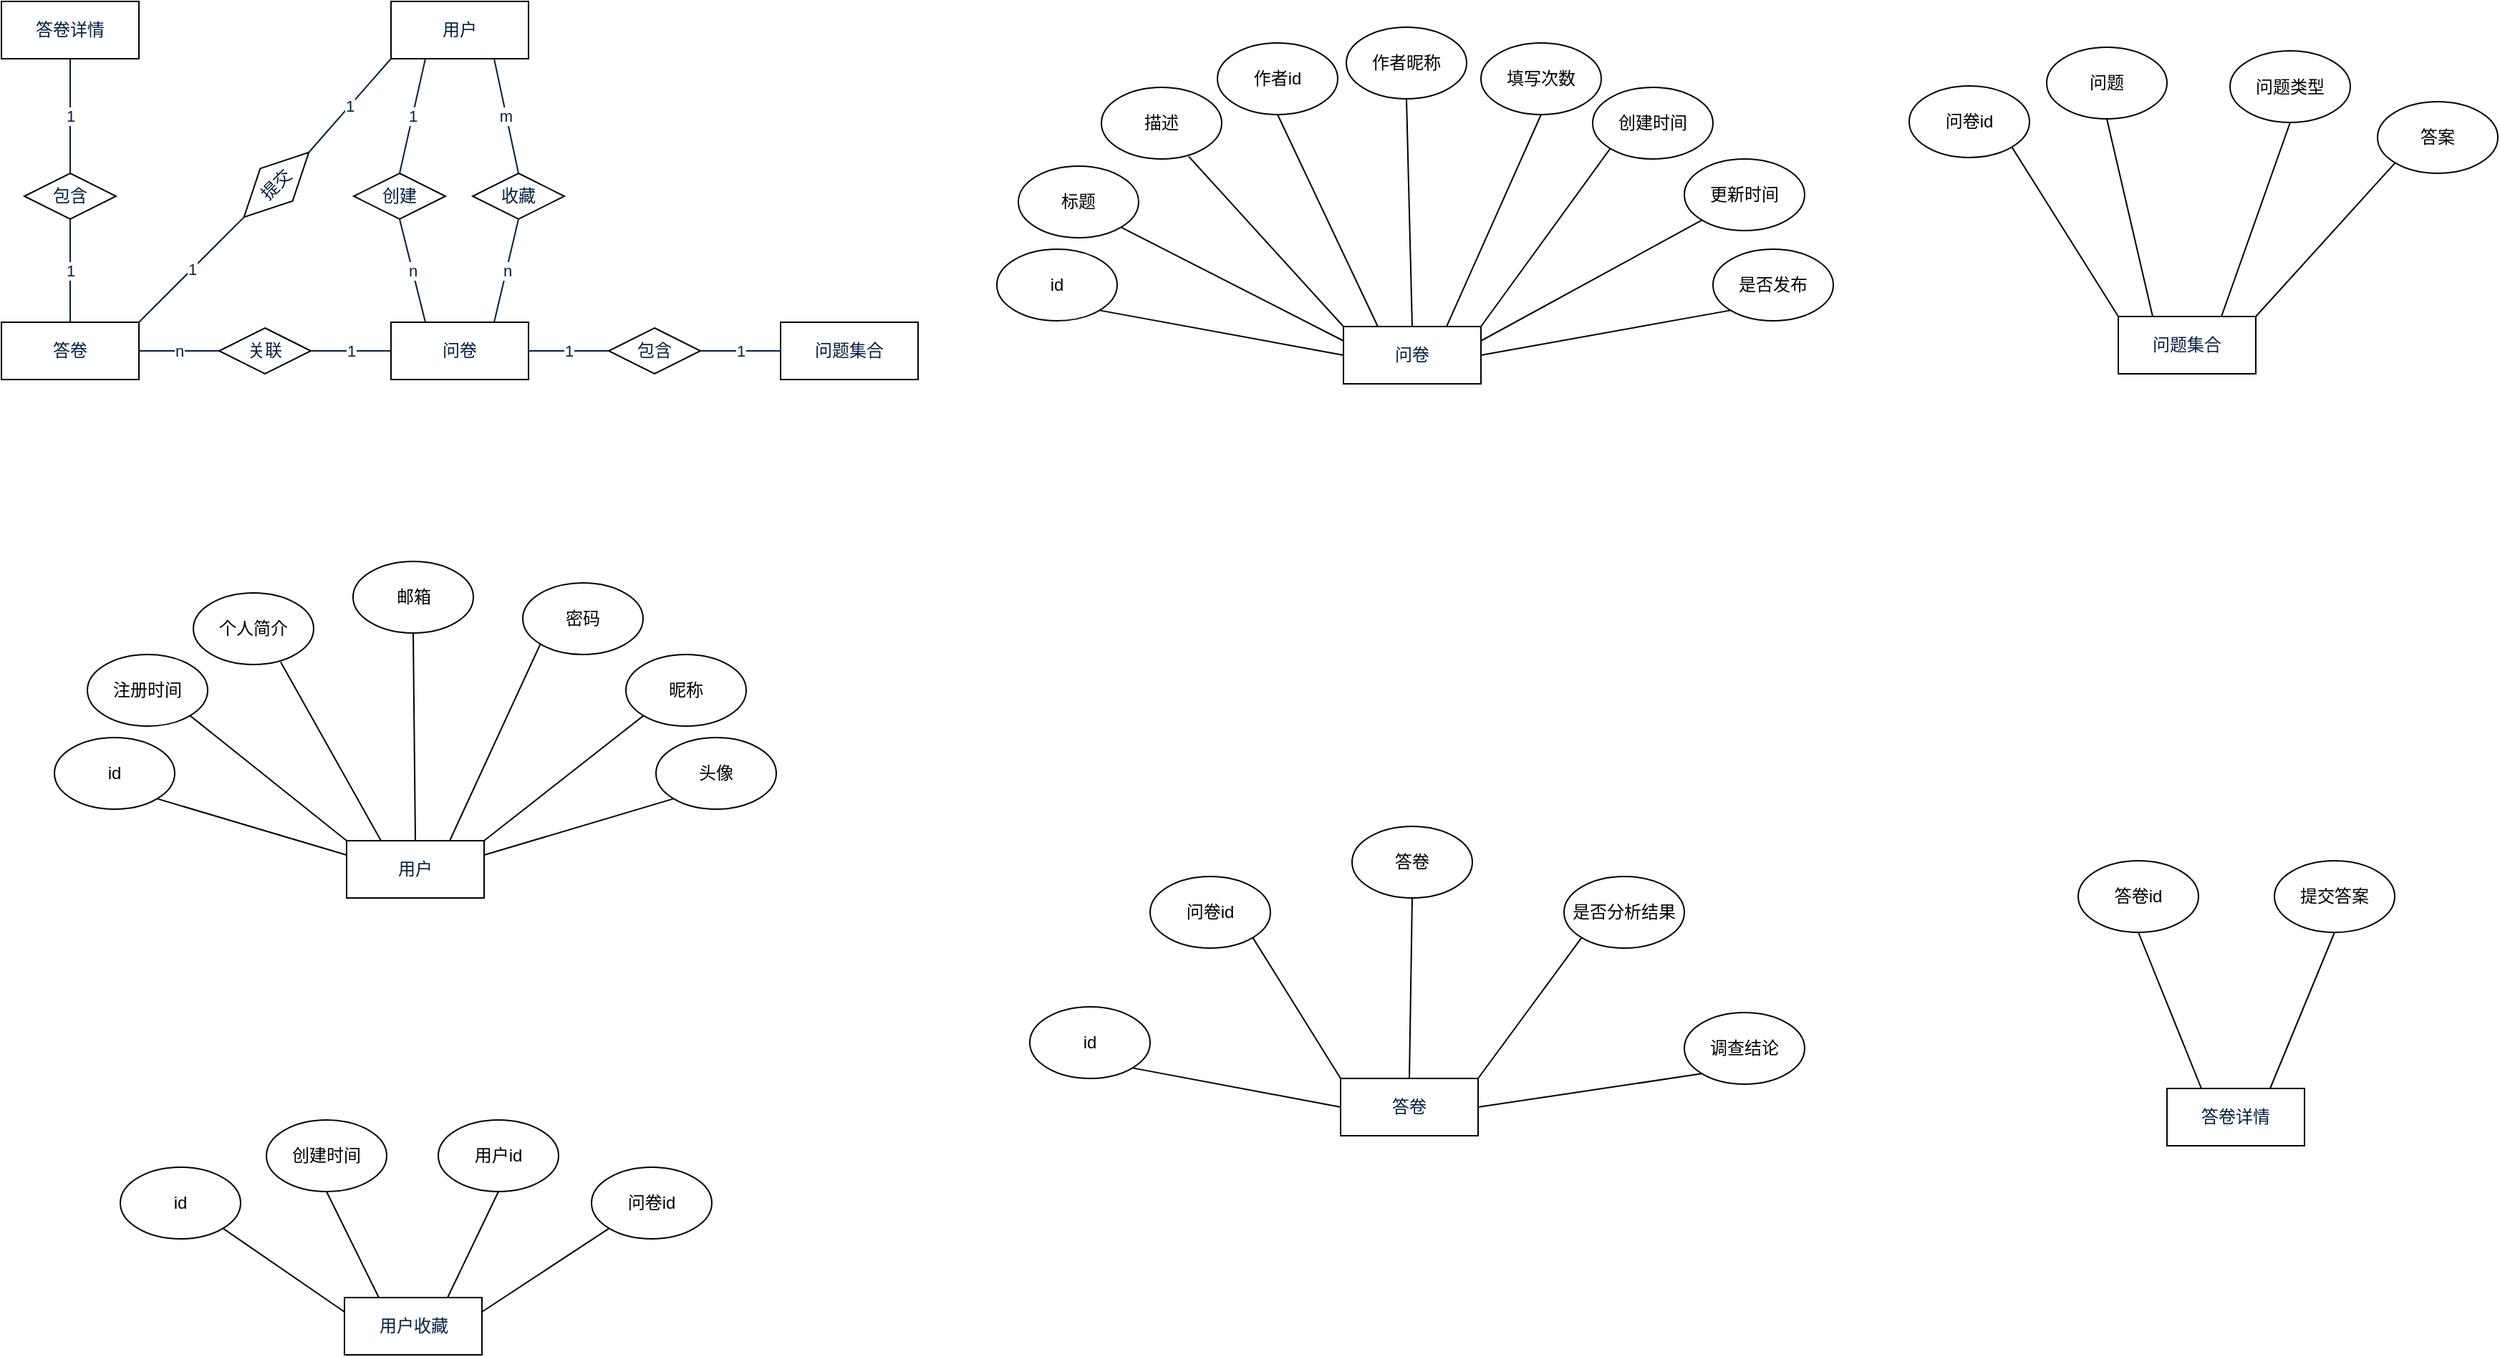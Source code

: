 <mxfile>
    <diagram id="sXY9B7wOANCcVcQ4eU1J" name="第 1 页">
        <mxGraphModel dx="1845" dy="1067" grid="0" gridSize="8" guides="1" tooltips="1" connect="1" arrows="1" fold="1" page="1" pageScale="1" pageWidth="1920" pageHeight="1200" background="#ffffff" math="0" shadow="0">
            <root>
                <mxCell id="0"/>
                <mxCell id="1" parent="0"/>
                <mxCell id="2" value="用户" style="rounded=0;whiteSpace=wrap;html=1;strokeColor=#000000;fillColor=#FFFFFF;fontColor=#081E40;" parent="1" vertex="1">
                    <mxGeometry x="352" y="111" width="96" height="40" as="geometry"/>
                </mxCell>
                <mxCell id="5" value="问卷" style="rounded=0;whiteSpace=wrap;html=1;strokeColor=#000000;fillColor=#FFFFFF;fontColor=#081E40;" parent="1" vertex="1">
                    <mxGeometry x="352" y="335" width="96" height="40" as="geometry"/>
                </mxCell>
                <mxCell id="6" value="问题集合" style="rounded=0;whiteSpace=wrap;html=1;strokeColor=#000000;fillColor=#FFFFFF;fontColor=#081E40;" parent="1" vertex="1">
                    <mxGeometry x="624" y="335" width="96" height="40" as="geometry"/>
                </mxCell>
                <mxCell id="8" value="包含" style="rhombus;whiteSpace=wrap;html=1;strokeColor=#000000;fontColor=#081E40;fillColor=#FFFFFF;" parent="1" vertex="1">
                    <mxGeometry x="504" y="339" width="64" height="32" as="geometry"/>
                </mxCell>
                <mxCell id="9" value="&lt;span style=&quot;background-color: rgb(255, 255, 255);&quot;&gt;1&lt;/span&gt;" style="endArrow=none;html=1;fontColor=#081E40;strokeColor=#081E40;entryX=0;entryY=0.5;entryDx=0;entryDy=0;exitX=1;exitY=0.5;exitDx=0;exitDy=0;" parent="1" source="5" target="8" edge="1">
                    <mxGeometry width="50" height="50" relative="1" as="geometry">
                        <mxPoint x="456" y="354.63" as="sourcePoint"/>
                        <mxPoint x="504" y="354.63" as="targetPoint"/>
                    </mxGeometry>
                </mxCell>
                <mxCell id="13" value="&lt;span style=&quot;background-color: rgb(255, 255, 255);&quot;&gt;1&lt;/span&gt;" style="endArrow=none;html=1;fontColor=#081E40;strokeColor=#081E40;entryX=0;entryY=0.5;entryDx=0;entryDy=0;exitX=1;exitY=0.5;exitDx=0;exitDy=0;" parent="1" source="8" target="6" edge="1">
                    <mxGeometry width="50" height="50" relative="1" as="geometry">
                        <mxPoint x="568" y="354.63" as="sourcePoint"/>
                        <mxPoint x="632" y="354.63" as="targetPoint"/>
                    </mxGeometry>
                </mxCell>
                <mxCell id="14" value="答卷" style="rounded=0;whiteSpace=wrap;html=1;strokeColor=#000000;fillColor=#FFFFFF;fontColor=#081E40;" parent="1" vertex="1">
                    <mxGeometry x="80" y="335" width="96" height="40" as="geometry"/>
                </mxCell>
                <mxCell id="18" value="关联" style="rhombus;whiteSpace=wrap;html=1;strokeColor=#000000;fontColor=#081E40;fillColor=#FFFFFF;" parent="1" vertex="1">
                    <mxGeometry x="232" y="339" width="64" height="32" as="geometry"/>
                </mxCell>
                <mxCell id="19" value="&lt;span style=&quot;background-color: rgb(255, 255, 255);&quot;&gt;n&lt;/span&gt;" style="endArrow=none;html=1;fontColor=#081E40;strokeColor=#081E40;entryX=0;entryY=0.5;entryDx=0;entryDy=0;exitX=1;exitY=0.5;exitDx=0;exitDy=0;" parent="1" source="14" target="18" edge="1">
                    <mxGeometry x="-0.006" width="50" height="50" relative="1" as="geometry">
                        <mxPoint x="184" y="359.0" as="sourcePoint"/>
                        <mxPoint x="240" y="358.63" as="targetPoint"/>
                        <mxPoint as="offset"/>
                    </mxGeometry>
                </mxCell>
                <mxCell id="20" value="&lt;span style=&quot;background-color: rgb(255, 255, 255);&quot;&gt;1&lt;/span&gt;" style="endArrow=none;html=1;fontColor=#081E40;strokeColor=#081E40;entryX=0;entryY=0.5;entryDx=0;entryDy=0;exitX=1;exitY=0.5;exitDx=0;exitDy=0;" parent="1" source="18" target="5" edge="1">
                    <mxGeometry width="50" height="50" relative="1" as="geometry">
                        <mxPoint x="304" y="358.63" as="sourcePoint"/>
                        <mxPoint x="360" y="359.0" as="targetPoint"/>
                        <Array as="points"/>
                    </mxGeometry>
                </mxCell>
                <mxCell id="21" value="创建" style="rhombus;whiteSpace=wrap;html=1;strokeColor=#000000;fontColor=#081E40;fillColor=#FFFFFF;" parent="1" vertex="1">
                    <mxGeometry x="326" y="231" width="64" height="32" as="geometry"/>
                </mxCell>
                <mxCell id="22" value="&lt;span style=&quot;background-color: rgb(255, 255, 255);&quot;&gt;1&lt;/span&gt;" style="endArrow=none;html=1;fontColor=#081E40;strokeColor=#081E40;exitX=0.5;exitY=0;exitDx=0;exitDy=0;entryX=0.25;entryY=1;entryDx=0;entryDy=0;" parent="1" source="21" target="2" edge="1">
                    <mxGeometry width="50" height="50" relative="1" as="geometry">
                        <mxPoint x="399.63" y="231.0" as="sourcePoint"/>
                        <mxPoint x="400" y="151" as="targetPoint"/>
                    </mxGeometry>
                </mxCell>
                <mxCell id="24" value="&lt;span style=&quot;background-color: rgb(255, 255, 255);&quot;&gt;n&lt;/span&gt;" style="endArrow=none;html=1;fontColor=#081E40;strokeColor=#081E40;exitX=0.25;exitY=0;exitDx=0;exitDy=0;entryX=0.5;entryY=1;entryDx=0;entryDy=0;" parent="1" source="5" target="21" edge="1">
                    <mxGeometry x="0.005" width="50" height="50" relative="1" as="geometry">
                        <mxPoint x="399.63" y="351" as="sourcePoint"/>
                        <mxPoint x="399.63" y="271" as="targetPoint"/>
                        <mxPoint as="offset"/>
                    </mxGeometry>
                </mxCell>
                <mxCell id="30" value="答卷详情" style="rounded=0;whiteSpace=wrap;html=1;strokeColor=#000000;fillColor=#FFFFFF;fontColor=#081E40;" parent="1" vertex="1">
                    <mxGeometry x="80" y="111" width="96" height="40" as="geometry"/>
                </mxCell>
                <mxCell id="31" value="包含" style="rhombus;whiteSpace=wrap;html=1;strokeColor=#000000;fontColor=#081E40;fillColor=#FFFFFF;" parent="1" vertex="1">
                    <mxGeometry x="96" y="231" width="64" height="32" as="geometry"/>
                </mxCell>
                <mxCell id="34" value="提交" style="rhombus;whiteSpace=wrap;html=1;strokeColor=#000000;fontColor=#081E40;fillColor=#FFFFFF;rotation=-45;" parent="1" vertex="1">
                    <mxGeometry x="240" y="223" width="64" height="32" as="geometry"/>
                </mxCell>
                <mxCell id="43" value="&lt;span style=&quot;background-color: rgb(255, 255, 255);&quot;&gt;1&lt;/span&gt;" style="endArrow=none;html=1;fontColor=#081E40;strokeColor=#081E40;exitX=0.5;exitY=0;exitDx=0;exitDy=0;entryX=0.5;entryY=1;entryDx=0;entryDy=0;" parent="1" source="31" target="30" edge="1">
                    <mxGeometry x="0.005" width="50" height="50" relative="1" as="geometry">
                        <mxPoint x="168" y="231" as="sourcePoint"/>
                        <mxPoint x="168" y="159" as="targetPoint"/>
                        <mxPoint as="offset"/>
                    </mxGeometry>
                </mxCell>
                <mxCell id="44" value="&lt;span style=&quot;background-color: rgb(255, 255, 255);&quot;&gt;1&lt;/span&gt;" style="endArrow=none;html=1;fontColor=#081E40;strokeColor=#081E40;exitX=0.5;exitY=0;exitDx=0;exitDy=0;entryX=0.5;entryY=1;entryDx=0;entryDy=0;" parent="1" source="14" target="31" edge="1">
                    <mxGeometry x="0.005" width="50" height="50" relative="1" as="geometry">
                        <mxPoint x="160.0" y="339" as="sourcePoint"/>
                        <mxPoint x="160" y="259" as="targetPoint"/>
                        <mxPoint as="offset"/>
                    </mxGeometry>
                </mxCell>
                <mxCell id="45" value="&lt;span style=&quot;background-color: rgb(255, 255, 255);&quot;&gt;1&lt;/span&gt;" style="endArrow=none;html=1;fontColor=#081E40;strokeColor=#081E40;exitX=1;exitY=0;exitDx=0;exitDy=0;entryX=0;entryY=0.5;entryDx=0;entryDy=0;" parent="1" source="14" target="34" edge="1">
                    <mxGeometry width="50" height="50" relative="1" as="geometry">
                        <mxPoint x="240" y="207" as="sourcePoint"/>
                        <mxPoint x="240" y="127" as="targetPoint"/>
                    </mxGeometry>
                </mxCell>
                <mxCell id="46" value="&lt;span style=&quot;background-color: rgb(255, 255, 255);&quot;&gt;1&lt;/span&gt;" style="endArrow=none;html=1;fontColor=#081E40;strokeColor=#081E40;exitX=1;exitY=0.5;exitDx=0;exitDy=0;entryX=0;entryY=1;entryDx=0;entryDy=0;" parent="1" source="34" target="2" edge="1">
                    <mxGeometry width="50" height="50" relative="1" as="geometry">
                        <mxPoint x="248" y="215" as="sourcePoint"/>
                        <mxPoint x="248" y="135" as="targetPoint"/>
                    </mxGeometry>
                </mxCell>
                <mxCell id="47" value="收藏" style="rhombus;whiteSpace=wrap;html=1;strokeColor=#000000;fontColor=#081E40;fillColor=#FFFFFF;" parent="1" vertex="1">
                    <mxGeometry x="409" y="231" width="64" height="32" as="geometry"/>
                </mxCell>
                <mxCell id="48" value="&lt;span style=&quot;background-color: rgb(255, 255, 255);&quot;&gt;m&lt;/span&gt;" style="endArrow=none;html=1;fontColor=#081E40;strokeColor=#081E40;exitX=0.5;exitY=0;exitDx=0;exitDy=0;entryX=0.75;entryY=1;entryDx=0;entryDy=0;" parent="1" source="47" target="2" edge="1">
                    <mxGeometry x="0.001" width="50" height="50" relative="1" as="geometry">
                        <mxPoint x="407.63" y="239.0" as="sourcePoint"/>
                        <mxPoint x="408" y="159" as="targetPoint"/>
                        <mxPoint as="offset"/>
                    </mxGeometry>
                </mxCell>
                <mxCell id="49" value="&lt;span style=&quot;background-color: rgb(255, 255, 255);&quot;&gt;n&lt;/span&gt;" style="endArrow=none;html=1;fontColor=#081E40;strokeColor=#081E40;exitX=0.75;exitY=0;exitDx=0;exitDy=0;entryX=0.5;entryY=1;entryDx=0;entryDy=0;" parent="1" source="5" target="47" edge="1">
                    <mxGeometry x="0.005" width="50" height="50" relative="1" as="geometry">
                        <mxPoint x="408" y="343" as="sourcePoint"/>
                        <mxPoint x="407.63" y="279" as="targetPoint"/>
                        <mxPoint as="offset"/>
                    </mxGeometry>
                </mxCell>
                <mxCell id="55" value="用户" style="rounded=0;whiteSpace=wrap;html=1;strokeColor=#000000;fillColor=#FFFFFF;fontColor=#081E40;" parent="1" vertex="1">
                    <mxGeometry x="321" y="697" width="96" height="40" as="geometry"/>
                </mxCell>
                <mxCell id="56" value="个人简介" style="ellipse;whiteSpace=wrap;html=1;fillColor=none;strokeColor=#000000;fontColor=#000000;" parent="1" vertex="1">
                    <mxGeometry x="214" y="524" width="84" height="50" as="geometry"/>
                </mxCell>
                <mxCell id="68" value="邮箱" style="ellipse;whiteSpace=wrap;html=1;fillColor=none;strokeColor=#000000;fontColor=#000000;" parent="1" vertex="1">
                    <mxGeometry x="325.5" y="502" width="84" height="50" as="geometry"/>
                </mxCell>
                <mxCell id="69" value="密码" style="ellipse;whiteSpace=wrap;html=1;fillColor=none;strokeColor=#000000;fontColor=#000000;" parent="1" vertex="1">
                    <mxGeometry x="444" y="517" width="84" height="50" as="geometry"/>
                </mxCell>
                <mxCell id="70" value="昵称" style="ellipse;whiteSpace=wrap;html=1;fillColor=none;strokeColor=#000000;fontColor=#000000;" parent="1" vertex="1">
                    <mxGeometry x="516" y="567" width="84" height="50" as="geometry"/>
                </mxCell>
                <mxCell id="71" value="注册时间" style="ellipse;whiteSpace=wrap;html=1;fillColor=none;strokeColor=#000000;fontColor=#000000;" parent="1" vertex="1">
                    <mxGeometry x="140" y="567" width="84" height="50" as="geometry"/>
                </mxCell>
                <mxCell id="72" value="头像" style="ellipse;whiteSpace=wrap;html=1;fillColor=none;strokeColor=#000000;fontColor=#000000;" parent="1" vertex="1">
                    <mxGeometry x="537" y="625" width="84" height="50" as="geometry"/>
                </mxCell>
                <mxCell id="73" value="id" style="ellipse;whiteSpace=wrap;html=1;fillColor=none;strokeColor=#000000;fontColor=#000000;" parent="1" vertex="1">
                    <mxGeometry x="117" y="625" width="84" height="50" as="geometry"/>
                </mxCell>
                <mxCell id="75" value="" style="endArrow=none;html=1;fontColor=#000000;entryX=1;entryY=1;entryDx=0;entryDy=0;exitX=0;exitY=0.25;exitDx=0;exitDy=0;strokeColor=#000000;" parent="1" source="55" target="73" edge="1">
                    <mxGeometry width="50" height="50" relative="1" as="geometry">
                        <mxPoint x="302" y="667" as="sourcePoint"/>
                        <mxPoint x="352" y="617" as="targetPoint"/>
                    </mxGeometry>
                </mxCell>
                <mxCell id="76" value="" style="endArrow=none;html=1;fontColor=#000000;entryX=1;entryY=1;entryDx=0;entryDy=0;exitX=0;exitY=0;exitDx=0;exitDy=0;strokeColor=#000000;" parent="1" source="55" target="71" edge="1">
                    <mxGeometry width="50" height="50" relative="1" as="geometry">
                        <mxPoint x="329" y="715" as="sourcePoint"/>
                        <mxPoint x="196.906" y="675.553" as="targetPoint"/>
                    </mxGeometry>
                </mxCell>
                <mxCell id="77" value="" style="endArrow=none;html=1;fontColor=#000000;entryX=0.726;entryY=0.965;entryDx=0;entryDy=0;exitX=0.25;exitY=0;exitDx=0;exitDy=0;strokeColor=#000000;entryPerimeter=0;" parent="1" source="55" target="56" edge="1">
                    <mxGeometry width="50" height="50" relative="1" as="geometry">
                        <mxPoint x="337" y="723" as="sourcePoint"/>
                        <mxPoint x="204.906" y="683.553" as="targetPoint"/>
                    </mxGeometry>
                </mxCell>
                <mxCell id="78" value="" style="endArrow=none;html=1;fontColor=#000000;entryX=0.5;entryY=1;entryDx=0;entryDy=0;exitX=0.5;exitY=0;exitDx=0;exitDy=0;strokeColor=#000000;" parent="1" source="55" target="68" edge="1">
                    <mxGeometry width="50" height="50" relative="1" as="geometry">
                        <mxPoint x="345" y="731" as="sourcePoint"/>
                        <mxPoint x="212.906" y="691.553" as="targetPoint"/>
                    </mxGeometry>
                </mxCell>
                <mxCell id="79" value="" style="endArrow=none;html=1;fontColor=#000000;entryX=0;entryY=1;entryDx=0;entryDy=0;exitX=0.75;exitY=0;exitDx=0;exitDy=0;strokeColor=#000000;" parent="1" source="55" target="69" edge="1">
                    <mxGeometry width="50" height="50" relative="1" as="geometry">
                        <mxPoint x="353" y="739" as="sourcePoint"/>
                        <mxPoint x="220.906" y="699.553" as="targetPoint"/>
                    </mxGeometry>
                </mxCell>
                <mxCell id="80" value="" style="endArrow=none;html=1;fontColor=#000000;entryX=0;entryY=1;entryDx=0;entryDy=0;exitX=1;exitY=0;exitDx=0;exitDy=0;strokeColor=#000000;" parent="1" source="55" target="70" edge="1">
                    <mxGeometry width="50" height="50" relative="1" as="geometry">
                        <mxPoint x="361" y="747" as="sourcePoint"/>
                        <mxPoint x="228.906" y="707.553" as="targetPoint"/>
                    </mxGeometry>
                </mxCell>
                <mxCell id="81" value="" style="endArrow=none;html=1;fontColor=#000000;entryX=0;entryY=1;entryDx=0;entryDy=0;exitX=1;exitY=0.25;exitDx=0;exitDy=0;strokeColor=#000000;" parent="1" source="55" target="72" edge="1">
                    <mxGeometry width="50" height="50" relative="1" as="geometry">
                        <mxPoint x="425" y="705" as="sourcePoint"/>
                        <mxPoint x="504.094" y="585.553" as="targetPoint"/>
                    </mxGeometry>
                </mxCell>
                <mxCell id="82" value="用户收藏" style="rounded=0;whiteSpace=wrap;html=1;strokeColor=#000000;fillColor=#FFFFFF;fontColor=#081E40;" parent="1" vertex="1">
                    <mxGeometry x="319.5" y="1016" width="96" height="40" as="geometry"/>
                </mxCell>
                <mxCell id="84" value="用户id" style="ellipse;whiteSpace=wrap;html=1;fillColor=none;strokeColor=#000000;fontColor=#000000;" parent="1" vertex="1">
                    <mxGeometry x="385" y="892" width="84" height="50" as="geometry"/>
                </mxCell>
                <mxCell id="87" value="创建时间" style="ellipse;whiteSpace=wrap;html=1;fillColor=none;strokeColor=#000000;fontColor=#000000;" parent="1" vertex="1">
                    <mxGeometry x="265" y="892" width="84" height="50" as="geometry"/>
                </mxCell>
                <mxCell id="88" value="问卷id" style="ellipse;whiteSpace=wrap;html=1;fillColor=none;strokeColor=#000000;fontColor=#000000;" parent="1" vertex="1">
                    <mxGeometry x="492" y="925" width="84" height="50" as="geometry"/>
                </mxCell>
                <mxCell id="89" value="id" style="ellipse;whiteSpace=wrap;html=1;fillColor=none;strokeColor=#000000;fontColor=#000000;" parent="1" vertex="1">
                    <mxGeometry x="163" y="925" width="84" height="50" as="geometry"/>
                </mxCell>
                <mxCell id="90" value="" style="endArrow=none;html=1;fontColor=#000000;entryX=1;entryY=1;entryDx=0;entryDy=0;exitX=0;exitY=0.25;exitDx=0;exitDy=0;strokeColor=#000000;" parent="1" source="82" target="89" edge="1">
                    <mxGeometry width="50" height="50" relative="1" as="geometry">
                        <mxPoint x="300.5" y="986" as="sourcePoint"/>
                        <mxPoint x="350.5" y="936" as="targetPoint"/>
                    </mxGeometry>
                </mxCell>
                <mxCell id="91" value="" style="endArrow=none;html=1;fontColor=#000000;entryX=0.5;entryY=1;entryDx=0;entryDy=0;exitX=0.25;exitY=0;exitDx=0;exitDy=0;strokeColor=#000000;" parent="1" source="82" target="87" edge="1">
                    <mxGeometry width="50" height="50" relative="1" as="geometry">
                        <mxPoint x="327.5" y="1034" as="sourcePoint"/>
                        <mxPoint x="195.406" y="994.553" as="targetPoint"/>
                    </mxGeometry>
                </mxCell>
                <mxCell id="93" value="" style="endArrow=none;html=1;fontColor=#000000;entryX=0.5;entryY=1;entryDx=0;entryDy=0;exitX=0.75;exitY=0;exitDx=0;exitDy=0;strokeColor=#000000;" parent="1" source="82" target="84" edge="1">
                    <mxGeometry width="50" height="50" relative="1" as="geometry">
                        <mxPoint x="343.5" y="1050" as="sourcePoint"/>
                        <mxPoint x="211.406" y="1010.553" as="targetPoint"/>
                    </mxGeometry>
                </mxCell>
                <mxCell id="96" value="" style="endArrow=none;html=1;fontColor=#000000;entryX=0;entryY=1;entryDx=0;entryDy=0;exitX=1;exitY=0.25;exitDx=0;exitDy=0;strokeColor=#000000;" parent="1" source="82" target="88" edge="1">
                    <mxGeometry width="50" height="50" relative="1" as="geometry">
                        <mxPoint x="423.5" y="1024" as="sourcePoint"/>
                        <mxPoint x="502.594" y="904.553" as="targetPoint"/>
                    </mxGeometry>
                </mxCell>
                <mxCell id="97" value="问卷" style="rounded=0;whiteSpace=wrap;html=1;strokeColor=#000000;fillColor=#FFFFFF;fontColor=#081E40;" parent="1" vertex="1">
                    <mxGeometry x="1017" y="338" width="96" height="40" as="geometry"/>
                </mxCell>
                <mxCell id="98" value="描述" style="ellipse;whiteSpace=wrap;html=1;fillColor=none;strokeColor=#000000;fontColor=#000000;" parent="1" vertex="1">
                    <mxGeometry x="848" y="171" width="84" height="50" as="geometry"/>
                </mxCell>
                <mxCell id="99" value="作者id" style="ellipse;whiteSpace=wrap;html=1;fillColor=none;strokeColor=#000000;fontColor=#000000;" parent="1" vertex="1">
                    <mxGeometry x="929" y="140" width="84" height="50" as="geometry"/>
                </mxCell>
                <mxCell id="100" value="作者昵称" style="ellipse;whiteSpace=wrap;html=1;fillColor=none;strokeColor=#000000;fontColor=#000000;" parent="1" vertex="1">
                    <mxGeometry x="1019" y="129" width="84" height="50" as="geometry"/>
                </mxCell>
                <mxCell id="101" value="填写次数" style="ellipse;whiteSpace=wrap;html=1;fillColor=none;strokeColor=#000000;fontColor=#000000;" parent="1" vertex="1">
                    <mxGeometry x="1113" y="140" width="84" height="50" as="geometry"/>
                </mxCell>
                <mxCell id="102" value="标题" style="ellipse;whiteSpace=wrap;html=1;fillColor=none;strokeColor=#000000;fontColor=#000000;" parent="1" vertex="1">
                    <mxGeometry x="790" y="226" width="84" height="50" as="geometry"/>
                </mxCell>
                <mxCell id="103" value="创建时间" style="ellipse;whiteSpace=wrap;html=1;fillColor=none;strokeColor=#000000;fontColor=#000000;" parent="1" vertex="1">
                    <mxGeometry x="1191" y="171" width="84" height="50" as="geometry"/>
                </mxCell>
                <mxCell id="104" value="id" style="ellipse;whiteSpace=wrap;html=1;fillColor=none;strokeColor=#000000;fontColor=#000000;" parent="1" vertex="1">
                    <mxGeometry x="775" y="284" width="84" height="50" as="geometry"/>
                </mxCell>
                <mxCell id="105" value="" style="endArrow=none;html=1;fontColor=#000000;entryX=1;entryY=1;entryDx=0;entryDy=0;exitX=0;exitY=0.5;exitDx=0;exitDy=0;strokeColor=#000000;" parent="1" source="97" target="104" edge="1">
                    <mxGeometry width="50" height="50" relative="1" as="geometry">
                        <mxPoint x="994" y="276" as="sourcePoint"/>
                        <mxPoint x="1044" y="226" as="targetPoint"/>
                    </mxGeometry>
                </mxCell>
                <mxCell id="106" value="" style="endArrow=none;html=1;fontColor=#000000;entryX=1;entryY=1;entryDx=0;entryDy=0;exitX=0;exitY=0.25;exitDx=0;exitDy=0;strokeColor=#000000;" parent="1" source="97" target="102" edge="1">
                    <mxGeometry width="50" height="50" relative="1" as="geometry">
                        <mxPoint x="1021" y="324" as="sourcePoint"/>
                        <mxPoint x="888.906" y="284.553" as="targetPoint"/>
                    </mxGeometry>
                </mxCell>
                <mxCell id="107" value="" style="endArrow=none;html=1;fontColor=#000000;entryX=0.726;entryY=0.965;entryDx=0;entryDy=0;exitX=0;exitY=0;exitDx=0;exitDy=0;strokeColor=#000000;entryPerimeter=0;" parent="1" source="97" target="98" edge="1">
                    <mxGeometry width="50" height="50" relative="1" as="geometry">
                        <mxPoint x="1029" y="332" as="sourcePoint"/>
                        <mxPoint x="896.906" y="292.553" as="targetPoint"/>
                    </mxGeometry>
                </mxCell>
                <mxCell id="108" value="" style="endArrow=none;html=1;fontColor=#000000;entryX=0.5;entryY=1;entryDx=0;entryDy=0;exitX=0.25;exitY=0;exitDx=0;exitDy=0;strokeColor=#000000;" parent="1" source="97" target="99" edge="1">
                    <mxGeometry width="50" height="50" relative="1" as="geometry">
                        <mxPoint x="1037" y="340" as="sourcePoint"/>
                        <mxPoint x="904.906" y="300.553" as="targetPoint"/>
                    </mxGeometry>
                </mxCell>
                <mxCell id="109" value="" style="endArrow=none;html=1;fontColor=#000000;entryX=0.5;entryY=1;entryDx=0;entryDy=0;exitX=0.5;exitY=0;exitDx=0;exitDy=0;strokeColor=#000000;" parent="1" source="97" target="100" edge="1">
                    <mxGeometry width="50" height="50" relative="1" as="geometry">
                        <mxPoint x="1045" y="348" as="sourcePoint"/>
                        <mxPoint x="912.906" y="308.553" as="targetPoint"/>
                    </mxGeometry>
                </mxCell>
                <mxCell id="110" value="" style="endArrow=none;html=1;fontColor=#000000;entryX=0.5;entryY=1;entryDx=0;entryDy=0;exitX=0.75;exitY=0;exitDx=0;exitDy=0;strokeColor=#000000;" parent="1" source="97" target="101" edge="1">
                    <mxGeometry width="50" height="50" relative="1" as="geometry">
                        <mxPoint x="1053" y="356" as="sourcePoint"/>
                        <mxPoint x="920.906" y="316.553" as="targetPoint"/>
                    </mxGeometry>
                </mxCell>
                <mxCell id="111" value="" style="endArrow=none;html=1;fontColor=#000000;entryX=0;entryY=1;entryDx=0;entryDy=0;exitX=1;exitY=0;exitDx=0;exitDy=0;strokeColor=#000000;" parent="1" source="97" target="103" edge="1">
                    <mxGeometry width="50" height="50" relative="1" as="geometry">
                        <mxPoint x="1117" y="314" as="sourcePoint"/>
                        <mxPoint x="1196.094" y="194.553" as="targetPoint"/>
                    </mxGeometry>
                </mxCell>
                <mxCell id="113" value="更新时间" style="ellipse;whiteSpace=wrap;html=1;fillColor=none;strokeColor=#000000;fontColor=#000000;" parent="1" vertex="1">
                    <mxGeometry x="1255" y="221" width="84" height="50" as="geometry"/>
                </mxCell>
                <mxCell id="114" value="" style="endArrow=none;html=1;fontColor=#000000;entryX=0;entryY=1;entryDx=0;entryDy=0;exitX=1;exitY=0.25;exitDx=0;exitDy=0;strokeColor=#000000;" parent="1" source="97" target="113" edge="1">
                    <mxGeometry width="50" height="50" relative="1" as="geometry">
                        <mxPoint x="1117" y="324" as="sourcePoint"/>
                        <mxPoint x="1204.094" y="202.553" as="targetPoint"/>
                    </mxGeometry>
                </mxCell>
                <mxCell id="121" value="是否发布" style="ellipse;whiteSpace=wrap;html=1;fillColor=none;strokeColor=#000000;fontColor=#000000;" parent="1" vertex="1">
                    <mxGeometry x="1275" y="284" width="84" height="50" as="geometry"/>
                </mxCell>
                <mxCell id="122" value="" style="endArrow=none;html=1;fontColor=#000000;entryX=0;entryY=1;entryDx=0;entryDy=0;exitX=1;exitY=0.5;exitDx=0;exitDy=0;strokeColor=#000000;" parent="1" source="97" target="121" edge="1">
                    <mxGeometry width="50" height="50" relative="1" as="geometry">
                        <mxPoint x="1125.0" y="332" as="sourcePoint"/>
                        <mxPoint x="1212.094" y="210.553" as="targetPoint"/>
                    </mxGeometry>
                </mxCell>
                <mxCell id="123" value="问题集合" style="rounded=0;whiteSpace=wrap;html=1;strokeColor=#000000;fillColor=#FFFFFF;fontColor=#081E40;" parent="1" vertex="1">
                    <mxGeometry x="1558" y="331" width="96" height="40" as="geometry"/>
                </mxCell>
                <mxCell id="124" value="答案" style="ellipse;whiteSpace=wrap;html=1;fillColor=none;strokeColor=#000000;fontColor=#000000;" parent="1" vertex="1">
                    <mxGeometry x="1739" y="181" width="84" height="50" as="geometry"/>
                </mxCell>
                <mxCell id="128" value="问题" style="ellipse;whiteSpace=wrap;html=1;fillColor=none;strokeColor=#000000;fontColor=#000000;" parent="1" vertex="1">
                    <mxGeometry x="1508" y="143" width="84" height="50" as="geometry"/>
                </mxCell>
                <mxCell id="130" value="问卷id" style="ellipse;whiteSpace=wrap;html=1;fillColor=none;strokeColor=#000000;fontColor=#000000;" parent="1" vertex="1">
                    <mxGeometry x="1412" y="170" width="84" height="50" as="geometry"/>
                </mxCell>
                <mxCell id="131" value="" style="endArrow=none;html=1;fontColor=#000000;entryX=1;entryY=1;entryDx=0;entryDy=0;exitX=0;exitY=0;exitDx=0;exitDy=0;strokeColor=#000000;" parent="1" source="123" target="130" edge="1">
                    <mxGeometry width="50" height="50" relative="1" as="geometry">
                        <mxPoint x="1535" y="269" as="sourcePoint"/>
                        <mxPoint x="1585" y="219" as="targetPoint"/>
                    </mxGeometry>
                </mxCell>
                <mxCell id="132" value="" style="endArrow=none;html=1;fontColor=#000000;entryX=0.5;entryY=1;entryDx=0;entryDy=0;exitX=0.25;exitY=0;exitDx=0;exitDy=0;strokeColor=#000000;" parent="1" source="123" target="128" edge="1">
                    <mxGeometry width="50" height="50" relative="1" as="geometry">
                        <mxPoint x="1562" y="317" as="sourcePoint"/>
                        <mxPoint x="1429.906" y="277.553" as="targetPoint"/>
                    </mxGeometry>
                </mxCell>
                <mxCell id="133" value="" style="endArrow=none;html=1;fontColor=#000000;entryX=0;entryY=1;entryDx=0;entryDy=0;exitX=1;exitY=0;exitDx=0;exitDy=0;strokeColor=#000000;" parent="1" source="123" target="124" edge="1">
                    <mxGeometry width="50" height="50" relative="1" as="geometry">
                        <mxPoint x="1570" y="325" as="sourcePoint"/>
                        <mxPoint x="1437.906" y="285.553" as="targetPoint"/>
                    </mxGeometry>
                </mxCell>
                <mxCell id="142" value="答卷" style="rounded=0;whiteSpace=wrap;html=1;strokeColor=#000000;fillColor=#FFFFFF;fontColor=#081E40;" parent="1" vertex="1">
                    <mxGeometry x="1015" y="863" width="96" height="40" as="geometry"/>
                </mxCell>
                <mxCell id="143" value="答卷" style="ellipse;whiteSpace=wrap;html=1;fillColor=none;strokeColor=#000000;fontColor=#000000;" parent="1" vertex="1">
                    <mxGeometry x="1023" y="687" width="84" height="50" as="geometry"/>
                </mxCell>
                <mxCell id="144" value="是否分析结果" style="ellipse;whiteSpace=wrap;html=1;fillColor=none;strokeColor=#000000;fontColor=#000000;" parent="1" vertex="1">
                    <mxGeometry x="1171" y="722" width="84" height="50" as="geometry"/>
                </mxCell>
                <mxCell id="145" value="调查结论" style="ellipse;whiteSpace=wrap;html=1;fillColor=none;strokeColor=#000000;fontColor=#000000;" parent="1" vertex="1">
                    <mxGeometry x="1255" y="817" width="84" height="50" as="geometry"/>
                </mxCell>
                <mxCell id="147" value="问卷id" style="ellipse;whiteSpace=wrap;html=1;fillColor=none;strokeColor=#000000;fontColor=#000000;" parent="1" vertex="1">
                    <mxGeometry x="882" y="722" width="84" height="50" as="geometry"/>
                </mxCell>
                <mxCell id="149" value="id" style="ellipse;whiteSpace=wrap;html=1;fillColor=none;strokeColor=#000000;fontColor=#000000;" parent="1" vertex="1">
                    <mxGeometry x="798" y="813" width="84" height="50" as="geometry"/>
                </mxCell>
                <mxCell id="150" value="" style="endArrow=none;html=1;fontColor=#000000;entryX=1;entryY=1;entryDx=0;entryDy=0;exitX=0;exitY=0.5;exitDx=0;exitDy=0;strokeColor=#000000;" parent="1" source="142" target="149" edge="1">
                    <mxGeometry width="50" height="50" relative="1" as="geometry">
                        <mxPoint x="992" y="801" as="sourcePoint"/>
                        <mxPoint x="1042" y="751" as="targetPoint"/>
                    </mxGeometry>
                </mxCell>
                <mxCell id="151" value="" style="endArrow=none;html=1;fontColor=#000000;entryX=1;entryY=1;entryDx=0;entryDy=0;exitX=0;exitY=0;exitDx=0;exitDy=0;strokeColor=#000000;" parent="1" source="142" target="147" edge="1">
                    <mxGeometry width="50" height="50" relative="1" as="geometry">
                        <mxPoint x="1019" y="849" as="sourcePoint"/>
                        <mxPoint x="886.906" y="809.553" as="targetPoint"/>
                    </mxGeometry>
                </mxCell>
                <mxCell id="152" value="" style="endArrow=none;html=1;fontColor=#000000;entryX=0.5;entryY=1;entryDx=0;entryDy=0;exitX=0.5;exitY=0;exitDx=0;exitDy=0;strokeColor=#000000;" parent="1" source="142" target="143" edge="1">
                    <mxGeometry width="50" height="50" relative="1" as="geometry">
                        <mxPoint x="1027" y="857" as="sourcePoint"/>
                        <mxPoint x="894.906" y="817.553" as="targetPoint"/>
                    </mxGeometry>
                </mxCell>
                <mxCell id="153" value="" style="endArrow=none;html=1;fontColor=#000000;entryX=0;entryY=1;entryDx=0;entryDy=0;exitX=1;exitY=0;exitDx=0;exitDy=0;strokeColor=#000000;" parent="1" source="142" target="144" edge="1">
                    <mxGeometry width="50" height="50" relative="1" as="geometry">
                        <mxPoint x="1035" y="865" as="sourcePoint"/>
                        <mxPoint x="902.906" y="825.553" as="targetPoint"/>
                    </mxGeometry>
                </mxCell>
                <mxCell id="154" value="" style="endArrow=none;html=1;fontColor=#000000;entryX=0;entryY=1;entryDx=0;entryDy=0;exitX=1;exitY=0.5;exitDx=0;exitDy=0;strokeColor=#000000;" parent="1" source="142" target="145" edge="1">
                    <mxGeometry width="50" height="50" relative="1" as="geometry">
                        <mxPoint x="1043" y="873" as="sourcePoint"/>
                        <mxPoint x="910.906" y="833.553" as="targetPoint"/>
                    </mxGeometry>
                </mxCell>
                <mxCell id="161" value="答卷详情" style="rounded=0;whiteSpace=wrap;html=1;strokeColor=#000000;fillColor=#FFFFFF;fontColor=#081E40;" parent="1" vertex="1">
                    <mxGeometry x="1592" y="870" width="96" height="40" as="geometry"/>
                </mxCell>
                <mxCell id="163" value="答卷id" style="ellipse;whiteSpace=wrap;html=1;fillColor=none;strokeColor=#000000;fontColor=#000000;" parent="1" vertex="1">
                    <mxGeometry x="1530" y="711" width="84" height="50" as="geometry"/>
                </mxCell>
                <mxCell id="164" value="提交答案" style="ellipse;whiteSpace=wrap;html=1;fillColor=none;strokeColor=#000000;fontColor=#000000;" parent="1" vertex="1">
                    <mxGeometry x="1667" y="711" width="84" height="50" as="geometry"/>
                </mxCell>
                <mxCell id="172" value="" style="endArrow=none;html=1;fontColor=#000000;entryX=0.5;entryY=1;entryDx=0;entryDy=0;exitX=0.25;exitY=0;exitDx=0;exitDy=0;strokeColor=#000000;" parent="1" source="161" target="163" edge="1">
                    <mxGeometry width="50" height="50" relative="1" as="geometry">
                        <mxPoint x="1612" y="872" as="sourcePoint"/>
                        <mxPoint x="1479.906" y="832.553" as="targetPoint"/>
                    </mxGeometry>
                </mxCell>
                <mxCell id="173" value="" style="endArrow=none;html=1;fontColor=#000000;entryX=0.5;entryY=1;entryDx=0;entryDy=0;exitX=0.75;exitY=0;exitDx=0;exitDy=0;strokeColor=#000000;" parent="1" source="161" target="164" edge="1">
                    <mxGeometry width="50" height="50" relative="1" as="geometry">
                        <mxPoint x="1620" y="880" as="sourcePoint"/>
                        <mxPoint x="1487.906" y="840.553" as="targetPoint"/>
                    </mxGeometry>
                </mxCell>
                <mxCell id="180" value="问题类型" style="ellipse;whiteSpace=wrap;html=1;fillColor=none;strokeColor=#000000;fontColor=#000000;" parent="1" vertex="1">
                    <mxGeometry x="1636" y="145.5" width="84" height="50" as="geometry"/>
                </mxCell>
                <mxCell id="181" value="" style="endArrow=none;html=1;fontColor=#000000;entryX=0.5;entryY=1;entryDx=0;entryDy=0;exitX=0.75;exitY=0;exitDx=0;exitDy=0;strokeColor=#000000;" parent="1" source="123" target="180" edge="1">
                    <mxGeometry width="50" height="50" relative="1" as="geometry">
                        <mxPoint x="1678" y="332.5" as="sourcePoint"/>
                        <mxPoint x="1501.906" y="279.053" as="targetPoint"/>
                    </mxGeometry>
                </mxCell>
            </root>
        </mxGraphModel>
    </diagram>
</mxfile>